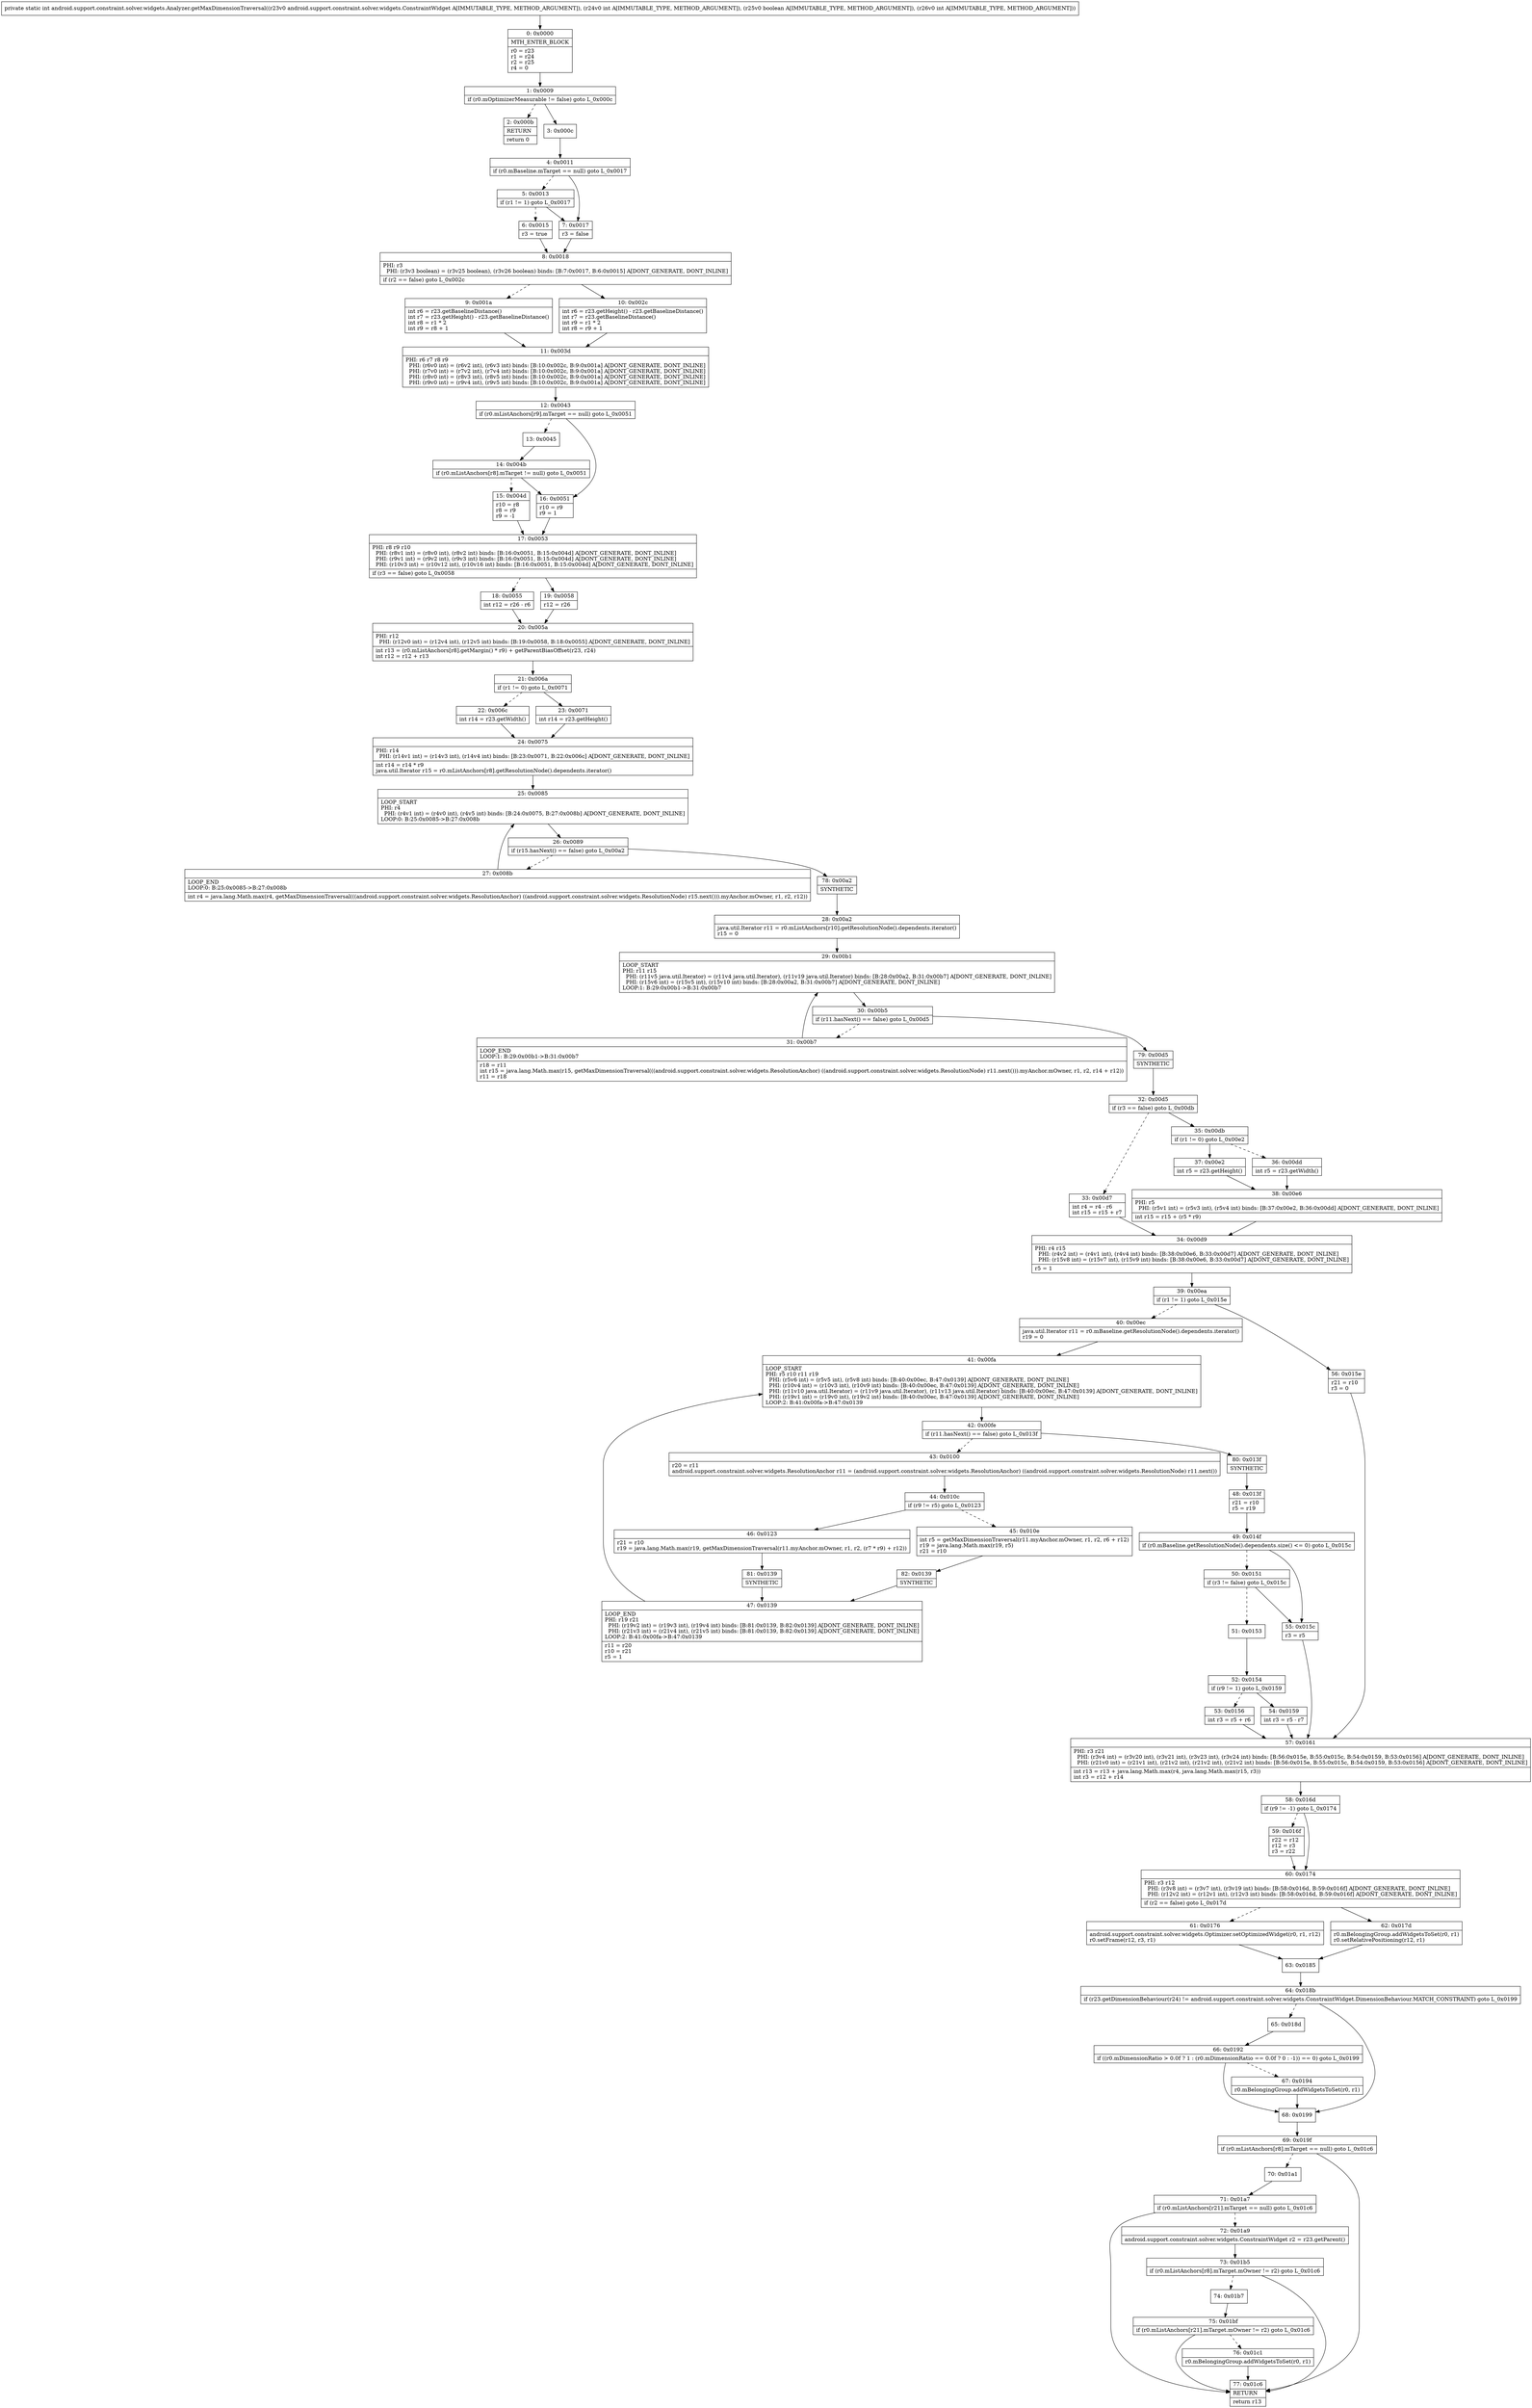 digraph "CFG forandroid.support.constraint.solver.widgets.Analyzer.getMaxDimensionTraversal(Landroid\/support\/constraint\/solver\/widgets\/ConstraintWidget;IZI)I" {
Node_0 [shape=record,label="{0\:\ 0x0000|MTH_ENTER_BLOCK\l|r0 = r23\lr1 = r24\lr2 = r25\lr4 = 0\l}"];
Node_1 [shape=record,label="{1\:\ 0x0009|if (r0.mOptimizerMeasurable != false) goto L_0x000c\l}"];
Node_2 [shape=record,label="{2\:\ 0x000b|RETURN\l|return 0\l}"];
Node_3 [shape=record,label="{3\:\ 0x000c}"];
Node_4 [shape=record,label="{4\:\ 0x0011|if (r0.mBaseline.mTarget == null) goto L_0x0017\l}"];
Node_5 [shape=record,label="{5\:\ 0x0013|if (r1 != 1) goto L_0x0017\l}"];
Node_6 [shape=record,label="{6\:\ 0x0015|r3 = true\l}"];
Node_7 [shape=record,label="{7\:\ 0x0017|r3 = false\l}"];
Node_8 [shape=record,label="{8\:\ 0x0018|PHI: r3 \l  PHI: (r3v3 boolean) = (r3v25 boolean), (r3v26 boolean) binds: [B:7:0x0017, B:6:0x0015] A[DONT_GENERATE, DONT_INLINE]\l|if (r2 == false) goto L_0x002c\l}"];
Node_9 [shape=record,label="{9\:\ 0x001a|int r6 = r23.getBaselineDistance()\lint r7 = r23.getHeight() \- r23.getBaselineDistance()\lint r8 = r1 * 2\lint r9 = r8 + 1\l}"];
Node_10 [shape=record,label="{10\:\ 0x002c|int r6 = r23.getHeight() \- r23.getBaselineDistance()\lint r7 = r23.getBaselineDistance()\lint r9 = r1 * 2\lint r8 = r9 + 1\l}"];
Node_11 [shape=record,label="{11\:\ 0x003d|PHI: r6 r7 r8 r9 \l  PHI: (r6v0 int) = (r6v2 int), (r6v3 int) binds: [B:10:0x002c, B:9:0x001a] A[DONT_GENERATE, DONT_INLINE]\l  PHI: (r7v0 int) = (r7v2 int), (r7v4 int) binds: [B:10:0x002c, B:9:0x001a] A[DONT_GENERATE, DONT_INLINE]\l  PHI: (r8v0 int) = (r8v3 int), (r8v5 int) binds: [B:10:0x002c, B:9:0x001a] A[DONT_GENERATE, DONT_INLINE]\l  PHI: (r9v0 int) = (r9v4 int), (r9v5 int) binds: [B:10:0x002c, B:9:0x001a] A[DONT_GENERATE, DONT_INLINE]\l}"];
Node_12 [shape=record,label="{12\:\ 0x0043|if (r0.mListAnchors[r9].mTarget == null) goto L_0x0051\l}"];
Node_13 [shape=record,label="{13\:\ 0x0045}"];
Node_14 [shape=record,label="{14\:\ 0x004b|if (r0.mListAnchors[r8].mTarget != null) goto L_0x0051\l}"];
Node_15 [shape=record,label="{15\:\ 0x004d|r10 = r8\lr8 = r9\lr9 = \-1\l}"];
Node_16 [shape=record,label="{16\:\ 0x0051|r10 = r9\lr9 = 1\l}"];
Node_17 [shape=record,label="{17\:\ 0x0053|PHI: r8 r9 r10 \l  PHI: (r8v1 int) = (r8v0 int), (r8v2 int) binds: [B:16:0x0051, B:15:0x004d] A[DONT_GENERATE, DONT_INLINE]\l  PHI: (r9v1 int) = (r9v2 int), (r9v3 int) binds: [B:16:0x0051, B:15:0x004d] A[DONT_GENERATE, DONT_INLINE]\l  PHI: (r10v3 int) = (r10v12 int), (r10v16 int) binds: [B:16:0x0051, B:15:0x004d] A[DONT_GENERATE, DONT_INLINE]\l|if (r3 == false) goto L_0x0058\l}"];
Node_18 [shape=record,label="{18\:\ 0x0055|int r12 = r26 \- r6\l}"];
Node_19 [shape=record,label="{19\:\ 0x0058|r12 = r26\l}"];
Node_20 [shape=record,label="{20\:\ 0x005a|PHI: r12 \l  PHI: (r12v0 int) = (r12v4 int), (r12v5 int) binds: [B:19:0x0058, B:18:0x0055] A[DONT_GENERATE, DONT_INLINE]\l|int r13 = (r0.mListAnchors[r8].getMargin() * r9) + getParentBiasOffset(r23, r24)\lint r12 = r12 + r13\l}"];
Node_21 [shape=record,label="{21\:\ 0x006a|if (r1 != 0) goto L_0x0071\l}"];
Node_22 [shape=record,label="{22\:\ 0x006c|int r14 = r23.getWidth()\l}"];
Node_23 [shape=record,label="{23\:\ 0x0071|int r14 = r23.getHeight()\l}"];
Node_24 [shape=record,label="{24\:\ 0x0075|PHI: r14 \l  PHI: (r14v1 int) = (r14v3 int), (r14v4 int) binds: [B:23:0x0071, B:22:0x006c] A[DONT_GENERATE, DONT_INLINE]\l|int r14 = r14 * r9\ljava.util.Iterator r15 = r0.mListAnchors[r8].getResolutionNode().dependents.iterator()\l}"];
Node_25 [shape=record,label="{25\:\ 0x0085|LOOP_START\lPHI: r4 \l  PHI: (r4v1 int) = (r4v0 int), (r4v5 int) binds: [B:24:0x0075, B:27:0x008b] A[DONT_GENERATE, DONT_INLINE]\lLOOP:0: B:25:0x0085\-\>B:27:0x008b\l}"];
Node_26 [shape=record,label="{26\:\ 0x0089|if (r15.hasNext() == false) goto L_0x00a2\l}"];
Node_27 [shape=record,label="{27\:\ 0x008b|LOOP_END\lLOOP:0: B:25:0x0085\-\>B:27:0x008b\l|int r4 = java.lang.Math.max(r4, getMaxDimensionTraversal(((android.support.constraint.solver.widgets.ResolutionAnchor) ((android.support.constraint.solver.widgets.ResolutionNode) r15.next())).myAnchor.mOwner, r1, r2, r12))\l}"];
Node_28 [shape=record,label="{28\:\ 0x00a2|java.util.Iterator r11 = r0.mListAnchors[r10].getResolutionNode().dependents.iterator()\lr15 = 0\l}"];
Node_29 [shape=record,label="{29\:\ 0x00b1|LOOP_START\lPHI: r11 r15 \l  PHI: (r11v5 java.util.Iterator) = (r11v4 java.util.Iterator), (r11v19 java.util.Iterator) binds: [B:28:0x00a2, B:31:0x00b7] A[DONT_GENERATE, DONT_INLINE]\l  PHI: (r15v6 int) = (r15v5 int), (r15v10 int) binds: [B:28:0x00a2, B:31:0x00b7] A[DONT_GENERATE, DONT_INLINE]\lLOOP:1: B:29:0x00b1\-\>B:31:0x00b7\l}"];
Node_30 [shape=record,label="{30\:\ 0x00b5|if (r11.hasNext() == false) goto L_0x00d5\l}"];
Node_31 [shape=record,label="{31\:\ 0x00b7|LOOP_END\lLOOP:1: B:29:0x00b1\-\>B:31:0x00b7\l|r18 = r11\lint r15 = java.lang.Math.max(r15, getMaxDimensionTraversal(((android.support.constraint.solver.widgets.ResolutionAnchor) ((android.support.constraint.solver.widgets.ResolutionNode) r11.next())).myAnchor.mOwner, r1, r2, r14 + r12))\lr11 = r18\l}"];
Node_32 [shape=record,label="{32\:\ 0x00d5|if (r3 == false) goto L_0x00db\l}"];
Node_33 [shape=record,label="{33\:\ 0x00d7|int r4 = r4 \- r6\lint r15 = r15 + r7\l}"];
Node_34 [shape=record,label="{34\:\ 0x00d9|PHI: r4 r15 \l  PHI: (r4v2 int) = (r4v1 int), (r4v4 int) binds: [B:38:0x00e6, B:33:0x00d7] A[DONT_GENERATE, DONT_INLINE]\l  PHI: (r15v8 int) = (r15v7 int), (r15v9 int) binds: [B:38:0x00e6, B:33:0x00d7] A[DONT_GENERATE, DONT_INLINE]\l|r5 = 1\l}"];
Node_35 [shape=record,label="{35\:\ 0x00db|if (r1 != 0) goto L_0x00e2\l}"];
Node_36 [shape=record,label="{36\:\ 0x00dd|int r5 = r23.getWidth()\l}"];
Node_37 [shape=record,label="{37\:\ 0x00e2|int r5 = r23.getHeight()\l}"];
Node_38 [shape=record,label="{38\:\ 0x00e6|PHI: r5 \l  PHI: (r5v1 int) = (r5v3 int), (r5v4 int) binds: [B:37:0x00e2, B:36:0x00dd] A[DONT_GENERATE, DONT_INLINE]\l|int r15 = r15 + (r5 * r9)\l}"];
Node_39 [shape=record,label="{39\:\ 0x00ea|if (r1 != 1) goto L_0x015e\l}"];
Node_40 [shape=record,label="{40\:\ 0x00ec|java.util.Iterator r11 = r0.mBaseline.getResolutionNode().dependents.iterator()\lr19 = 0\l}"];
Node_41 [shape=record,label="{41\:\ 0x00fa|LOOP_START\lPHI: r5 r10 r11 r19 \l  PHI: (r5v6 int) = (r5v5 int), (r5v8 int) binds: [B:40:0x00ec, B:47:0x0139] A[DONT_GENERATE, DONT_INLINE]\l  PHI: (r10v4 int) = (r10v3 int), (r10v9 int) binds: [B:40:0x00ec, B:47:0x0139] A[DONT_GENERATE, DONT_INLINE]\l  PHI: (r11v10 java.util.Iterator) = (r11v9 java.util.Iterator), (r11v13 java.util.Iterator) binds: [B:40:0x00ec, B:47:0x0139] A[DONT_GENERATE, DONT_INLINE]\l  PHI: (r19v1 int) = (r19v0 int), (r19v2 int) binds: [B:40:0x00ec, B:47:0x0139] A[DONT_GENERATE, DONT_INLINE]\lLOOP:2: B:41:0x00fa\-\>B:47:0x0139\l}"];
Node_42 [shape=record,label="{42\:\ 0x00fe|if (r11.hasNext() == false) goto L_0x013f\l}"];
Node_43 [shape=record,label="{43\:\ 0x0100|r20 = r11\landroid.support.constraint.solver.widgets.ResolutionAnchor r11 = (android.support.constraint.solver.widgets.ResolutionAnchor) ((android.support.constraint.solver.widgets.ResolutionNode) r11.next())\l}"];
Node_44 [shape=record,label="{44\:\ 0x010c|if (r9 != r5) goto L_0x0123\l}"];
Node_45 [shape=record,label="{45\:\ 0x010e|int r5 = getMaxDimensionTraversal(r11.myAnchor.mOwner, r1, r2, r6 + r12)\lr19 = java.lang.Math.max(r19, r5)\lr21 = r10\l}"];
Node_46 [shape=record,label="{46\:\ 0x0123|r21 = r10\lr19 = java.lang.Math.max(r19, getMaxDimensionTraversal(r11.myAnchor.mOwner, r1, r2, (r7 * r9) + r12))\l}"];
Node_47 [shape=record,label="{47\:\ 0x0139|LOOP_END\lPHI: r19 r21 \l  PHI: (r19v2 int) = (r19v3 int), (r19v4 int) binds: [B:81:0x0139, B:82:0x0139] A[DONT_GENERATE, DONT_INLINE]\l  PHI: (r21v3 int) = (r21v4 int), (r21v5 int) binds: [B:81:0x0139, B:82:0x0139] A[DONT_GENERATE, DONT_INLINE]\lLOOP:2: B:41:0x00fa\-\>B:47:0x0139\l|r11 = r20\lr10 = r21\lr5 = 1\l}"];
Node_48 [shape=record,label="{48\:\ 0x013f|r21 = r10\lr5 = r19\l}"];
Node_49 [shape=record,label="{49\:\ 0x014f|if (r0.mBaseline.getResolutionNode().dependents.size() \<= 0) goto L_0x015c\l}"];
Node_50 [shape=record,label="{50\:\ 0x0151|if (r3 != false) goto L_0x015c\l}"];
Node_51 [shape=record,label="{51\:\ 0x0153}"];
Node_52 [shape=record,label="{52\:\ 0x0154|if (r9 != 1) goto L_0x0159\l}"];
Node_53 [shape=record,label="{53\:\ 0x0156|int r3 = r5 + r6\l}"];
Node_54 [shape=record,label="{54\:\ 0x0159|int r3 = r5 \- r7\l}"];
Node_55 [shape=record,label="{55\:\ 0x015c|r3 = r5\l}"];
Node_56 [shape=record,label="{56\:\ 0x015e|r21 = r10\lr3 = 0\l}"];
Node_57 [shape=record,label="{57\:\ 0x0161|PHI: r3 r21 \l  PHI: (r3v4 int) = (r3v20 int), (r3v21 int), (r3v23 int), (r3v24 int) binds: [B:56:0x015e, B:55:0x015c, B:54:0x0159, B:53:0x0156] A[DONT_GENERATE, DONT_INLINE]\l  PHI: (r21v0 int) = (r21v1 int), (r21v2 int), (r21v2 int), (r21v2 int) binds: [B:56:0x015e, B:55:0x015c, B:54:0x0159, B:53:0x0156] A[DONT_GENERATE, DONT_INLINE]\l|int r13 = r13 + java.lang.Math.max(r4, java.lang.Math.max(r15, r3))\lint r3 = r12 + r14\l}"];
Node_58 [shape=record,label="{58\:\ 0x016d|if (r9 != \-1) goto L_0x0174\l}"];
Node_59 [shape=record,label="{59\:\ 0x016f|r22 = r12\lr12 = r3\lr3 = r22\l}"];
Node_60 [shape=record,label="{60\:\ 0x0174|PHI: r3 r12 \l  PHI: (r3v8 int) = (r3v7 int), (r3v19 int) binds: [B:58:0x016d, B:59:0x016f] A[DONT_GENERATE, DONT_INLINE]\l  PHI: (r12v2 int) = (r12v1 int), (r12v3 int) binds: [B:58:0x016d, B:59:0x016f] A[DONT_GENERATE, DONT_INLINE]\l|if (r2 == false) goto L_0x017d\l}"];
Node_61 [shape=record,label="{61\:\ 0x0176|android.support.constraint.solver.widgets.Optimizer.setOptimizedWidget(r0, r1, r12)\lr0.setFrame(r12, r3, r1)\l}"];
Node_62 [shape=record,label="{62\:\ 0x017d|r0.mBelongingGroup.addWidgetsToSet(r0, r1)\lr0.setRelativePositioning(r12, r1)\l}"];
Node_63 [shape=record,label="{63\:\ 0x0185}"];
Node_64 [shape=record,label="{64\:\ 0x018b|if (r23.getDimensionBehaviour(r24) != android.support.constraint.solver.widgets.ConstraintWidget.DimensionBehaviour.MATCH_CONSTRAINT) goto L_0x0199\l}"];
Node_65 [shape=record,label="{65\:\ 0x018d}"];
Node_66 [shape=record,label="{66\:\ 0x0192|if ((r0.mDimensionRatio \> 0.0f ? 1 : (r0.mDimensionRatio == 0.0f ? 0 : \-1)) == 0) goto L_0x0199\l}"];
Node_67 [shape=record,label="{67\:\ 0x0194|r0.mBelongingGroup.addWidgetsToSet(r0, r1)\l}"];
Node_68 [shape=record,label="{68\:\ 0x0199}"];
Node_69 [shape=record,label="{69\:\ 0x019f|if (r0.mListAnchors[r8].mTarget == null) goto L_0x01c6\l}"];
Node_70 [shape=record,label="{70\:\ 0x01a1}"];
Node_71 [shape=record,label="{71\:\ 0x01a7|if (r0.mListAnchors[r21].mTarget == null) goto L_0x01c6\l}"];
Node_72 [shape=record,label="{72\:\ 0x01a9|android.support.constraint.solver.widgets.ConstraintWidget r2 = r23.getParent()\l}"];
Node_73 [shape=record,label="{73\:\ 0x01b5|if (r0.mListAnchors[r8].mTarget.mOwner != r2) goto L_0x01c6\l}"];
Node_74 [shape=record,label="{74\:\ 0x01b7}"];
Node_75 [shape=record,label="{75\:\ 0x01bf|if (r0.mListAnchors[r21].mTarget.mOwner != r2) goto L_0x01c6\l}"];
Node_76 [shape=record,label="{76\:\ 0x01c1|r0.mBelongingGroup.addWidgetsToSet(r0, r1)\l}"];
Node_77 [shape=record,label="{77\:\ 0x01c6|RETURN\l|return r13\l}"];
Node_78 [shape=record,label="{78\:\ 0x00a2|SYNTHETIC\l}"];
Node_79 [shape=record,label="{79\:\ 0x00d5|SYNTHETIC\l}"];
Node_80 [shape=record,label="{80\:\ 0x013f|SYNTHETIC\l}"];
Node_81 [shape=record,label="{81\:\ 0x0139|SYNTHETIC\l}"];
Node_82 [shape=record,label="{82\:\ 0x0139|SYNTHETIC\l}"];
MethodNode[shape=record,label="{private static int android.support.constraint.solver.widgets.Analyzer.getMaxDimensionTraversal((r23v0 android.support.constraint.solver.widgets.ConstraintWidget A[IMMUTABLE_TYPE, METHOD_ARGUMENT]), (r24v0 int A[IMMUTABLE_TYPE, METHOD_ARGUMENT]), (r25v0 boolean A[IMMUTABLE_TYPE, METHOD_ARGUMENT]), (r26v0 int A[IMMUTABLE_TYPE, METHOD_ARGUMENT])) }"];
MethodNode -> Node_0;
Node_0 -> Node_1;
Node_1 -> Node_2[style=dashed];
Node_1 -> Node_3;
Node_3 -> Node_4;
Node_4 -> Node_5[style=dashed];
Node_4 -> Node_7;
Node_5 -> Node_6[style=dashed];
Node_5 -> Node_7;
Node_6 -> Node_8;
Node_7 -> Node_8;
Node_8 -> Node_9[style=dashed];
Node_8 -> Node_10;
Node_9 -> Node_11;
Node_10 -> Node_11;
Node_11 -> Node_12;
Node_12 -> Node_13[style=dashed];
Node_12 -> Node_16;
Node_13 -> Node_14;
Node_14 -> Node_15[style=dashed];
Node_14 -> Node_16;
Node_15 -> Node_17;
Node_16 -> Node_17;
Node_17 -> Node_18[style=dashed];
Node_17 -> Node_19;
Node_18 -> Node_20;
Node_19 -> Node_20;
Node_20 -> Node_21;
Node_21 -> Node_22[style=dashed];
Node_21 -> Node_23;
Node_22 -> Node_24;
Node_23 -> Node_24;
Node_24 -> Node_25;
Node_25 -> Node_26;
Node_26 -> Node_27[style=dashed];
Node_26 -> Node_78;
Node_27 -> Node_25;
Node_28 -> Node_29;
Node_29 -> Node_30;
Node_30 -> Node_31[style=dashed];
Node_30 -> Node_79;
Node_31 -> Node_29;
Node_32 -> Node_33[style=dashed];
Node_32 -> Node_35;
Node_33 -> Node_34;
Node_34 -> Node_39;
Node_35 -> Node_36[style=dashed];
Node_35 -> Node_37;
Node_36 -> Node_38;
Node_37 -> Node_38;
Node_38 -> Node_34;
Node_39 -> Node_40[style=dashed];
Node_39 -> Node_56;
Node_40 -> Node_41;
Node_41 -> Node_42;
Node_42 -> Node_43[style=dashed];
Node_42 -> Node_80;
Node_43 -> Node_44;
Node_44 -> Node_45[style=dashed];
Node_44 -> Node_46;
Node_45 -> Node_82;
Node_46 -> Node_81;
Node_47 -> Node_41;
Node_48 -> Node_49;
Node_49 -> Node_50[style=dashed];
Node_49 -> Node_55;
Node_50 -> Node_51[style=dashed];
Node_50 -> Node_55;
Node_51 -> Node_52;
Node_52 -> Node_53[style=dashed];
Node_52 -> Node_54;
Node_53 -> Node_57;
Node_54 -> Node_57;
Node_55 -> Node_57;
Node_56 -> Node_57;
Node_57 -> Node_58;
Node_58 -> Node_59[style=dashed];
Node_58 -> Node_60;
Node_59 -> Node_60;
Node_60 -> Node_61[style=dashed];
Node_60 -> Node_62;
Node_61 -> Node_63;
Node_62 -> Node_63;
Node_63 -> Node_64;
Node_64 -> Node_65[style=dashed];
Node_64 -> Node_68;
Node_65 -> Node_66;
Node_66 -> Node_67[style=dashed];
Node_66 -> Node_68;
Node_67 -> Node_68;
Node_68 -> Node_69;
Node_69 -> Node_70[style=dashed];
Node_69 -> Node_77;
Node_70 -> Node_71;
Node_71 -> Node_72[style=dashed];
Node_71 -> Node_77;
Node_72 -> Node_73;
Node_73 -> Node_74[style=dashed];
Node_73 -> Node_77;
Node_74 -> Node_75;
Node_75 -> Node_76[style=dashed];
Node_75 -> Node_77;
Node_76 -> Node_77;
Node_78 -> Node_28;
Node_79 -> Node_32;
Node_80 -> Node_48;
Node_81 -> Node_47;
Node_82 -> Node_47;
}

